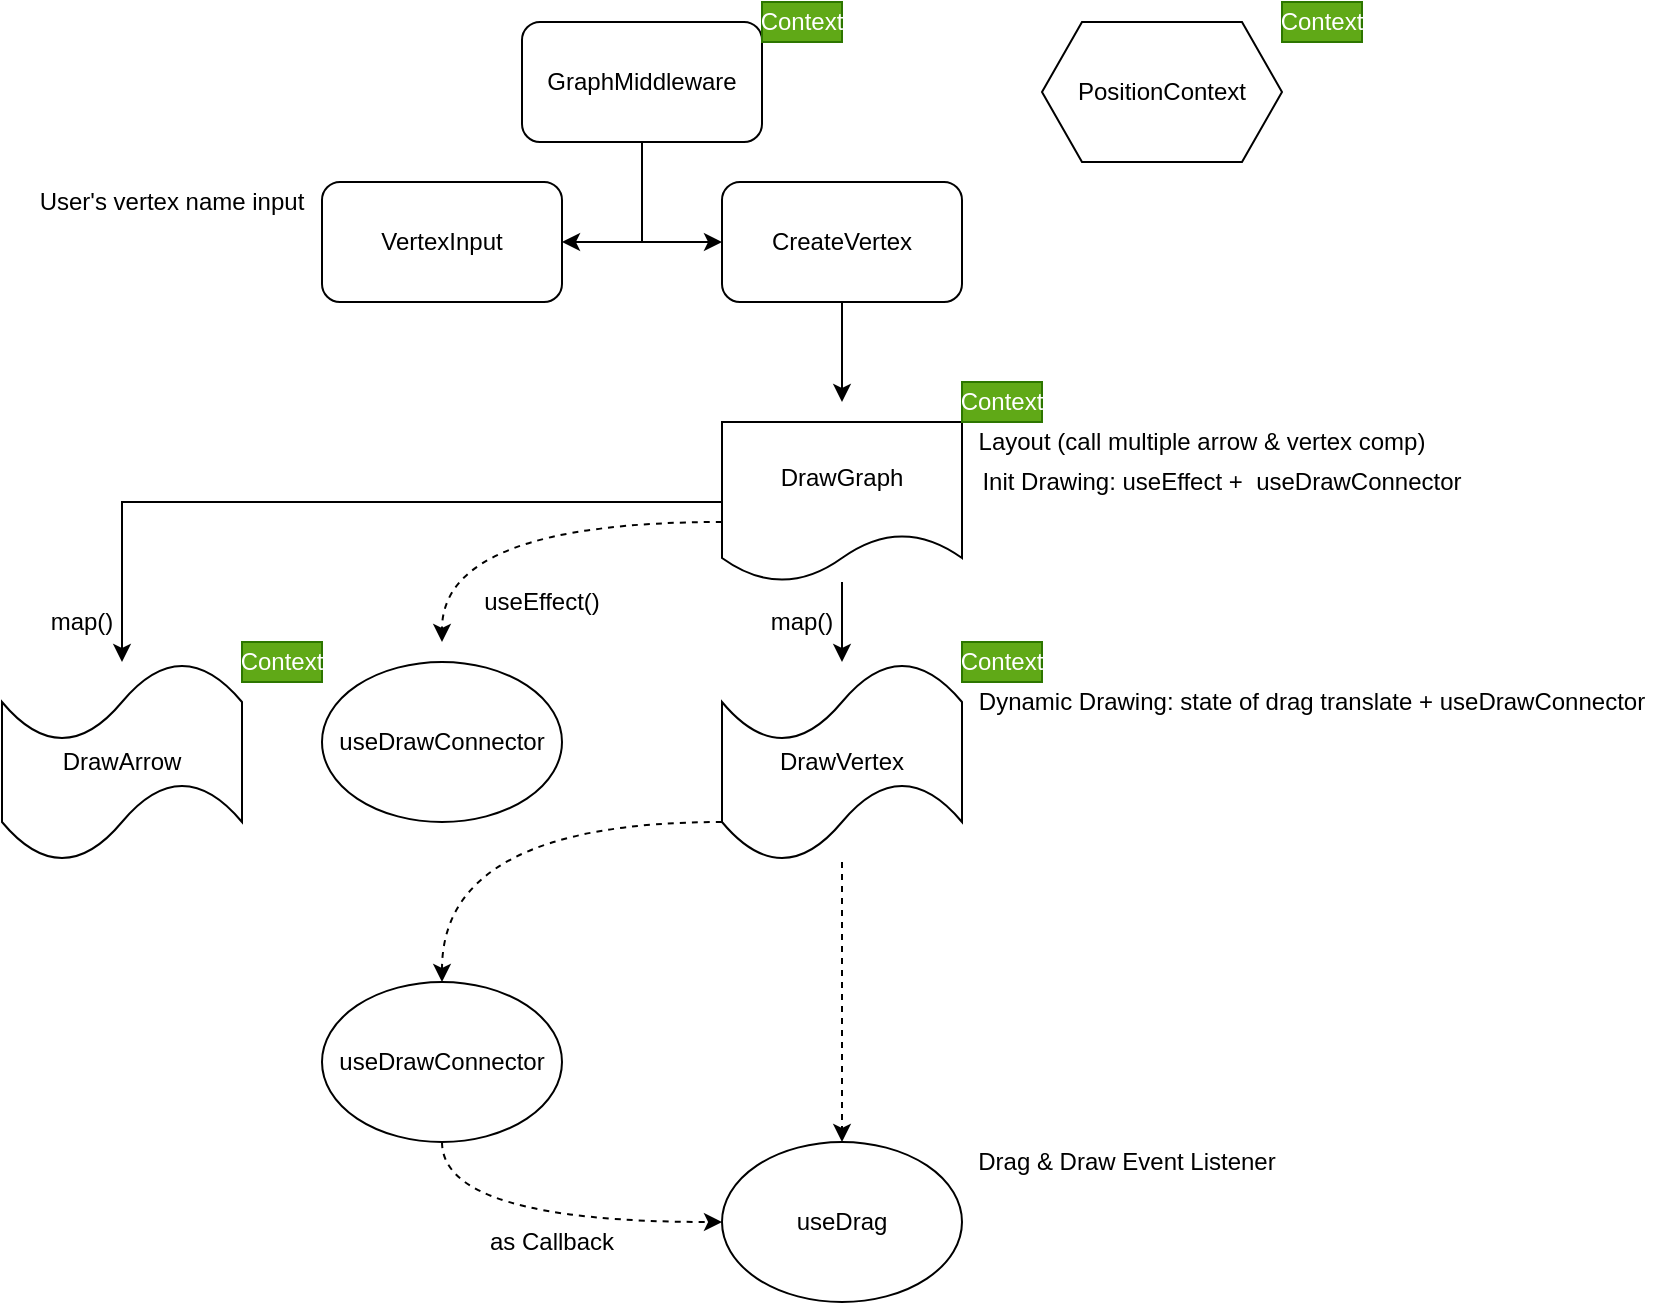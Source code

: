 <mxfile>
    <diagram id="iIiwLCl-KtBgN-D8_L1g" name="Page-1">
        <mxGraphModel dx="692" dy="504" grid="1" gridSize="10" guides="1" tooltips="1" connect="1" arrows="1" fold="1" page="1" pageScale="1" pageWidth="1200" pageHeight="1920" math="0" shadow="0">
            <root>
                <mxCell id="0"/>
                <mxCell id="1" parent="0"/>
                <mxCell id="2WGV7Rzfy_3PZK6U7CEp-2" value="VertexInput" style="rounded=1;whiteSpace=wrap;html=1;" parent="1" vertex="1">
                    <mxGeometry x="200" y="120" width="120" height="60" as="geometry"/>
                </mxCell>
                <mxCell id="2WGV7Rzfy_3PZK6U7CEp-28" style="edgeStyle=orthogonalEdgeStyle;rounded=0;orthogonalLoop=1;jettySize=auto;html=1;entryX=1;entryY=0.5;entryDx=0;entryDy=0;" parent="1" source="2WGV7Rzfy_3PZK6U7CEp-3" target="2WGV7Rzfy_3PZK6U7CEp-2" edge="1">
                    <mxGeometry relative="1" as="geometry"/>
                </mxCell>
                <mxCell id="2WGV7Rzfy_3PZK6U7CEp-31" style="edgeStyle=orthogonalEdgeStyle;rounded=0;orthogonalLoop=1;jettySize=auto;html=1;entryX=0;entryY=0.5;entryDx=0;entryDy=0;" parent="1" source="2WGV7Rzfy_3PZK6U7CEp-3" target="2WGV7Rzfy_3PZK6U7CEp-8" edge="1">
                    <mxGeometry relative="1" as="geometry">
                        <mxPoint x="370" y="190" as="targetPoint"/>
                        <Array as="points">
                            <mxPoint x="360" y="150"/>
                        </Array>
                    </mxGeometry>
                </mxCell>
                <mxCell id="2WGV7Rzfy_3PZK6U7CEp-3" value="&lt;span&gt;GraphMiddleware&lt;/span&gt;" style="rounded=1;whiteSpace=wrap;html=1;" parent="1" vertex="1">
                    <mxGeometry x="300" y="40" width="120" height="60" as="geometry"/>
                </mxCell>
                <mxCell id="2WGV7Rzfy_3PZK6U7CEp-32" value="" style="edgeStyle=orthogonalEdgeStyle;rounded=0;orthogonalLoop=1;jettySize=auto;html=1;" parent="1" source="2WGV7Rzfy_3PZK6U7CEp-8" edge="1">
                    <mxGeometry relative="1" as="geometry">
                        <mxPoint x="460" y="230" as="targetPoint"/>
                    </mxGeometry>
                </mxCell>
                <mxCell id="2WGV7Rzfy_3PZK6U7CEp-8" value="CreateVertex" style="rounded=1;whiteSpace=wrap;html=1;" parent="1" vertex="1">
                    <mxGeometry x="400" y="120" width="120" height="60" as="geometry"/>
                </mxCell>
                <mxCell id="2WGV7Rzfy_3PZK6U7CEp-19" value="Layout (call multiple arrow &amp;amp; vertex comp)" style="text;html=1;strokeColor=none;fillColor=none;align=center;verticalAlign=middle;whiteSpace=wrap;rounded=0;" parent="1" vertex="1">
                    <mxGeometry x="525" y="240" width="230" height="20" as="geometry"/>
                </mxCell>
                <mxCell id="2WGV7Rzfy_3PZK6U7CEp-20" value="Init Drawing: useEffect +&amp;nbsp; useDrawConnector" style="text;html=1;strokeColor=none;fillColor=none;align=center;verticalAlign=middle;whiteSpace=wrap;rounded=0;" parent="1" vertex="1">
                    <mxGeometry x="525" y="260" width="250" height="20" as="geometry"/>
                </mxCell>
                <mxCell id="2WGV7Rzfy_3PZK6U7CEp-25" value="Dynamic Drawing: state of drag translate + useDrawConnector" style="text;html=1;strokeColor=none;fillColor=none;align=center;verticalAlign=middle;whiteSpace=wrap;rounded=0;" parent="1" vertex="1">
                    <mxGeometry x="525" y="370" width="340" height="20" as="geometry"/>
                </mxCell>
                <mxCell id="2WGV7Rzfy_3PZK6U7CEp-36" style="edgeStyle=orthogonalEdgeStyle;rounded=0;orthogonalLoop=1;jettySize=auto;html=1;" parent="1" source="2WGV7Rzfy_3PZK6U7CEp-26" target="2WGV7Rzfy_3PZK6U7CEp-33" edge="1">
                    <mxGeometry relative="1" as="geometry"/>
                </mxCell>
                <mxCell id="2WGV7Rzfy_3PZK6U7CEp-37" style="edgeStyle=orthogonalEdgeStyle;rounded=0;orthogonalLoop=1;jettySize=auto;html=1;" parent="1" source="2WGV7Rzfy_3PZK6U7CEp-26" target="2WGV7Rzfy_3PZK6U7CEp-34" edge="1">
                    <mxGeometry relative="1" as="geometry"/>
                </mxCell>
                <mxCell id="2WGV7Rzfy_3PZK6U7CEp-45" style="edgeStyle=orthogonalEdgeStyle;rounded=0;orthogonalLoop=1;jettySize=auto;html=1;dashed=1;curved=1;" parent="1" source="2WGV7Rzfy_3PZK6U7CEp-26" edge="1">
                    <mxGeometry relative="1" as="geometry">
                        <mxPoint x="260" y="350" as="targetPoint"/>
                        <Array as="points">
                            <mxPoint x="260" y="290"/>
                        </Array>
                    </mxGeometry>
                </mxCell>
                <mxCell id="2WGV7Rzfy_3PZK6U7CEp-26" value="&lt;span&gt;DrawGraph&lt;/span&gt;" style="shape=document;whiteSpace=wrap;html=1;boundedLbl=1;" parent="1" vertex="1">
                    <mxGeometry x="400" y="240" width="120" height="80" as="geometry"/>
                </mxCell>
                <mxCell id="2WGV7Rzfy_3PZK6U7CEp-38" style="edgeStyle=orthogonalEdgeStyle;rounded=0;orthogonalLoop=1;jettySize=auto;html=1;dashed=1;entryX=0.5;entryY=0;entryDx=0;entryDy=0;" parent="1" source="2WGV7Rzfy_3PZK6U7CEp-33" target="2WGV7Rzfy_3PZK6U7CEp-43" edge="1">
                    <mxGeometry relative="1" as="geometry">
                        <mxPoint x="460" y="580" as="targetPoint"/>
                    </mxGeometry>
                </mxCell>
                <mxCell id="2WGV7Rzfy_3PZK6U7CEp-47" style="edgeStyle=orthogonalEdgeStyle;rounded=0;orthogonalLoop=1;jettySize=auto;html=1;dashed=1;curved=1;" parent="1" source="2WGV7Rzfy_3PZK6U7CEp-33" edge="1">
                    <mxGeometry relative="1" as="geometry">
                        <mxPoint x="260" y="520" as="targetPoint"/>
                        <Array as="points">
                            <mxPoint x="260" y="440"/>
                        </Array>
                    </mxGeometry>
                </mxCell>
                <mxCell id="2WGV7Rzfy_3PZK6U7CEp-33" value="DrawVertex&lt;br&gt;" style="shape=tape;whiteSpace=wrap;html=1;" parent="1" vertex="1">
                    <mxGeometry x="400" y="360" width="120" height="100" as="geometry"/>
                </mxCell>
                <mxCell id="2WGV7Rzfy_3PZK6U7CEp-34" value="DrawArrow" style="shape=tape;whiteSpace=wrap;html=1;" parent="1" vertex="1">
                    <mxGeometry x="40" y="360" width="120" height="100" as="geometry"/>
                </mxCell>
                <mxCell id="2WGV7Rzfy_3PZK6U7CEp-39" value="Drag &amp;amp; Draw Event Listener" style="text;html=1;strokeColor=none;fillColor=none;align=center;verticalAlign=middle;whiteSpace=wrap;rounded=0;" parent="1" vertex="1">
                    <mxGeometry x="525" y="600" width="155" height="20" as="geometry"/>
                </mxCell>
                <mxCell id="2WGV7Rzfy_3PZK6U7CEp-42" value="useDrawConnector" style="ellipse;whiteSpace=wrap;html=1;" parent="1" vertex="1">
                    <mxGeometry x="200" y="360" width="120" height="80" as="geometry"/>
                </mxCell>
                <mxCell id="2WGV7Rzfy_3PZK6U7CEp-43" value="useDrag" style="ellipse;whiteSpace=wrap;html=1;" parent="1" vertex="1">
                    <mxGeometry x="400" y="600" width="120" height="80" as="geometry"/>
                </mxCell>
                <mxCell id="2WGV7Rzfy_3PZK6U7CEp-62" style="edgeStyle=orthogonalEdgeStyle;curved=1;rounded=0;orthogonalLoop=1;jettySize=auto;html=1;entryX=0;entryY=0.5;entryDx=0;entryDy=0;dashed=1;exitX=0.5;exitY=1;exitDx=0;exitDy=0;" parent="1" source="2WGV7Rzfy_3PZK6U7CEp-44" target="2WGV7Rzfy_3PZK6U7CEp-43" edge="1">
                    <mxGeometry relative="1" as="geometry">
                        <Array as="points">
                            <mxPoint x="260" y="640"/>
                        </Array>
                    </mxGeometry>
                </mxCell>
                <mxCell id="2WGV7Rzfy_3PZK6U7CEp-44" value="useDrawConnector" style="ellipse;whiteSpace=wrap;html=1;" parent="1" vertex="1">
                    <mxGeometry x="200" y="520" width="120" height="80" as="geometry"/>
                </mxCell>
                <mxCell id="2WGV7Rzfy_3PZK6U7CEp-50" value="User's vertex name input" style="text;html=1;strokeColor=none;fillColor=none;align=center;verticalAlign=middle;whiteSpace=wrap;rounded=0;" parent="1" vertex="1">
                    <mxGeometry x="50" y="120" width="150" height="20" as="geometry"/>
                </mxCell>
                <mxCell id="2WGV7Rzfy_3PZK6U7CEp-52" value="map()" style="text;html=1;strokeColor=none;fillColor=none;align=center;verticalAlign=middle;whiteSpace=wrap;rounded=0;" parent="1" vertex="1">
                    <mxGeometry x="420" y="330" width="40" height="20" as="geometry"/>
                </mxCell>
                <mxCell id="2WGV7Rzfy_3PZK6U7CEp-53" value="map()" style="text;html=1;strokeColor=none;fillColor=none;align=center;verticalAlign=middle;whiteSpace=wrap;rounded=0;" parent="1" vertex="1">
                    <mxGeometry x="60" y="330" width="40" height="20" as="geometry"/>
                </mxCell>
                <mxCell id="2WGV7Rzfy_3PZK6U7CEp-54" value="useEffect()" style="text;html=1;strokeColor=none;fillColor=none;align=center;verticalAlign=middle;whiteSpace=wrap;rounded=0;" parent="1" vertex="1">
                    <mxGeometry x="280" y="320" width="60" height="20" as="geometry"/>
                </mxCell>
                <mxCell id="2WGV7Rzfy_3PZK6U7CEp-55" value="as Callback" style="text;html=1;strokeColor=none;fillColor=none;align=center;verticalAlign=middle;whiteSpace=wrap;rounded=0;" parent="1" vertex="1">
                    <mxGeometry x="280" y="640" width="70" height="20" as="geometry"/>
                </mxCell>
                <mxCell id="3" value="PositionContext" style="shape=hexagon;perimeter=hexagonPerimeter2;whiteSpace=wrap;html=1;fixedSize=1;" parent="1" vertex="1">
                    <mxGeometry x="560" y="40" width="120" height="70" as="geometry"/>
                </mxCell>
                <mxCell id="13" value="Context" style="text;html=1;strokeColor=#2D7600;fillColor=#60a917;align=center;verticalAlign=middle;whiteSpace=wrap;rounded=0;fontColor=#ffffff;" vertex="1" parent="1">
                    <mxGeometry x="680" y="30" width="40" height="20" as="geometry"/>
                </mxCell>
                <mxCell id="14" value="Context" style="text;html=1;strokeColor=#2D7600;fillColor=#60a917;align=center;verticalAlign=middle;whiteSpace=wrap;rounded=0;fontColor=#ffffff;" vertex="1" parent="1">
                    <mxGeometry x="420" y="30" width="40" height="20" as="geometry"/>
                </mxCell>
                <mxCell id="15" value="Context" style="text;html=1;strokeColor=#2D7600;fillColor=#60a917;align=center;verticalAlign=middle;whiteSpace=wrap;rounded=0;fontColor=#ffffff;" vertex="1" parent="1">
                    <mxGeometry x="520" y="350" width="40" height="20" as="geometry"/>
                </mxCell>
                <mxCell id="16" value="Context" style="text;html=1;strokeColor=#2D7600;fillColor=#60a917;align=center;verticalAlign=middle;whiteSpace=wrap;rounded=0;fontColor=#ffffff;" vertex="1" parent="1">
                    <mxGeometry x="520" y="220" width="40" height="20" as="geometry"/>
                </mxCell>
                <mxCell id="17" value="Context" style="text;html=1;strokeColor=#2D7600;fillColor=#60a917;align=center;verticalAlign=middle;whiteSpace=wrap;rounded=0;fontColor=#ffffff;" vertex="1" parent="1">
                    <mxGeometry x="160" y="350" width="40" height="20" as="geometry"/>
                </mxCell>
            </root>
        </mxGraphModel>
    </diagram>
</mxfile>